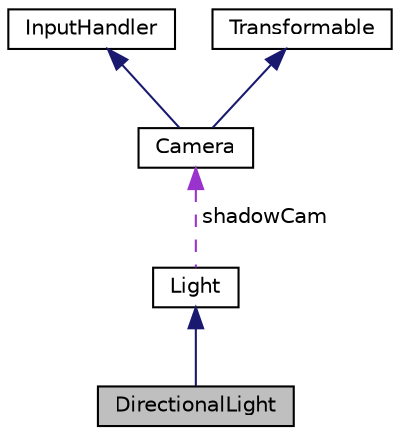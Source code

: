 digraph "DirectionalLight"
{
  edge [fontname="Helvetica",fontsize="10",labelfontname="Helvetica",labelfontsize="10"];
  node [fontname="Helvetica",fontsize="10",shape=record];
  Node1 [label="DirectionalLight",height=0.2,width=0.4,color="black", fillcolor="grey75", style="filled" fontcolor="black"];
  Node2 -> Node1 [dir="back",color="midnightblue",fontsize="10",style="solid"];
  Node2 [label="Light",height=0.2,width=0.4,color="black", fillcolor="white", style="filled",URL="$class_light.html",tooltip="Defines light to be used in rendering. "];
  Node3 -> Node2 [dir="back",color="darkorchid3",fontsize="10",style="dashed",label=" shadowCam" ];
  Node3 [label="Camera",height=0.2,width=0.4,color="black", fillcolor="white", style="filled",URL="$class_camera.html",tooltip="Defines a camera for use in rendering. "];
  Node4 -> Node3 [dir="back",color="midnightblue",fontsize="10",style="solid"];
  Node4 [label="InputHandler",height=0.2,width=0.4,color="black", fillcolor="white", style="filled",URL="$class_input_handler.html",tooltip="Defines an interface which can be used by any object to capture and handle input. ..."];
  Node5 -> Node3 [dir="back",color="midnightblue",fontsize="10",style="solid"];
  Node5 [label="Transformable",height=0.2,width=0.4,color="black", fillcolor="white", style="filled",URL="$class_transformable.html",tooltip="Defines an interface movable objects can inherit from. "];
}
